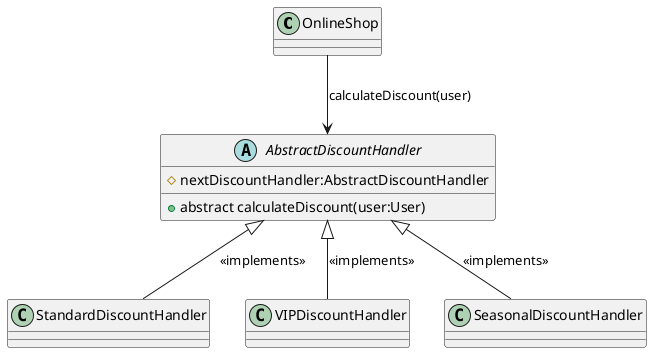 @startuml
class OnlineShop
abstract class AbstractDiscountHandler {
  +abstract calculateDiscount(user:User)
  #nextDiscountHandler:AbstractDiscountHandler
}
class StandardDiscountHandler
class VIPDiscountHandler
class SeasonalDiscountHandler
OnlineShop --> AbstractDiscountHandler: calculateDiscount(user)
AbstractDiscountHandler <|-- StandardDiscountHandler : <<implements>>
AbstractDiscountHandler <|-- VIPDiscountHandler : <<implements>>
AbstractDiscountHandler <|-- SeasonalDiscountHandler : <<implements>>
@enduml